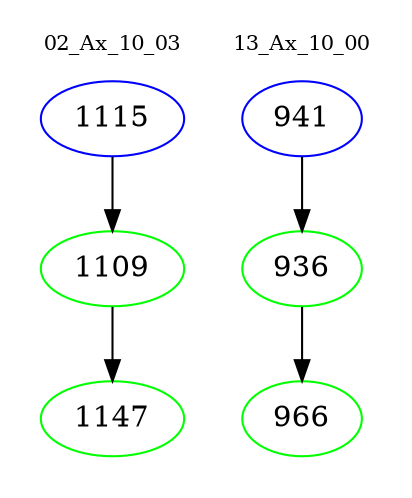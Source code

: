 digraph{
subgraph cluster_0 {
color = white
label = "02_Ax_10_03";
fontsize=10;
T0_1115 [label="1115", color="blue"]
T0_1115 -> T0_1109 [color="black"]
T0_1109 [label="1109", color="green"]
T0_1109 -> T0_1147 [color="black"]
T0_1147 [label="1147", color="green"]
}
subgraph cluster_1 {
color = white
label = "13_Ax_10_00";
fontsize=10;
T1_941 [label="941", color="blue"]
T1_941 -> T1_936 [color="black"]
T1_936 [label="936", color="green"]
T1_936 -> T1_966 [color="black"]
T1_966 [label="966", color="green"]
}
}
